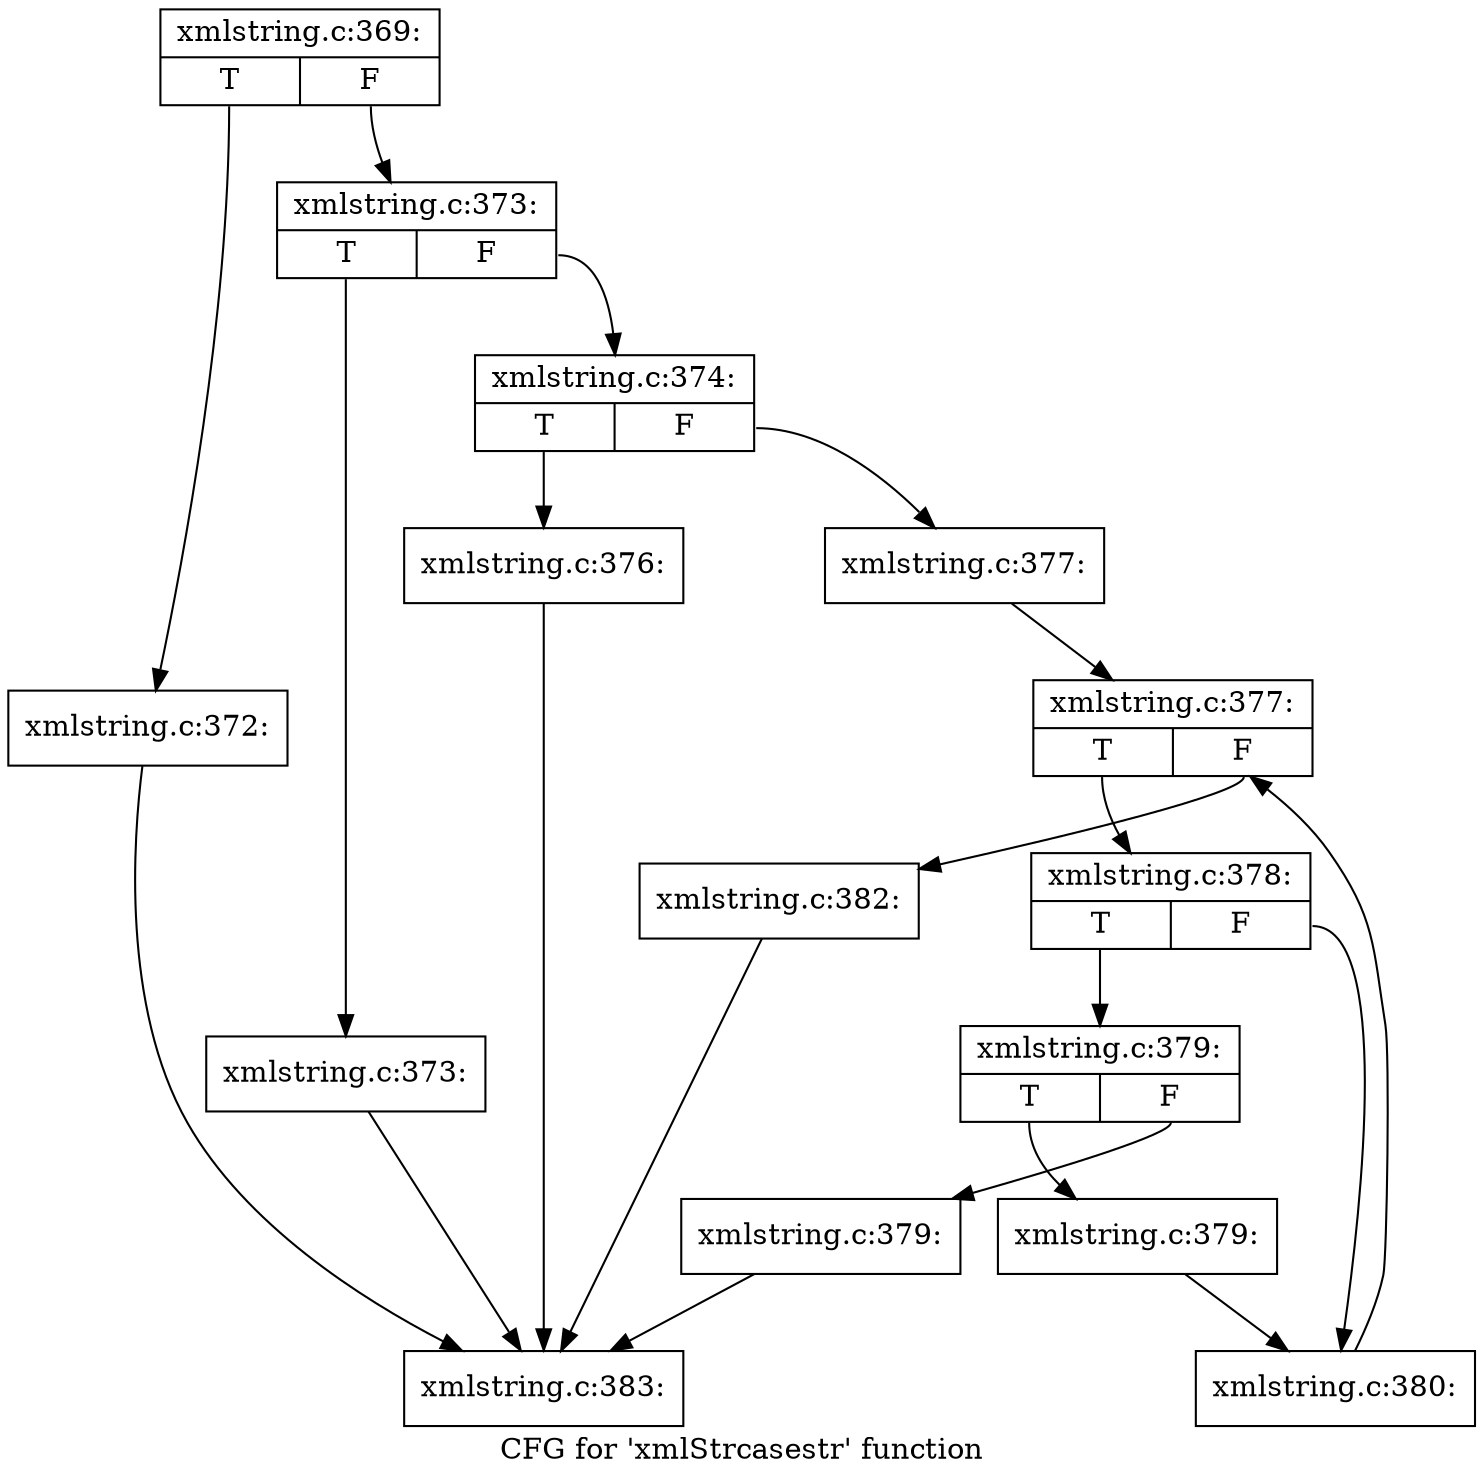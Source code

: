 digraph "CFG for 'xmlStrcasestr' function" {
	label="CFG for 'xmlStrcasestr' function";

	Node0x38d9270 [shape=record,label="{xmlstring.c:369:|{<s0>T|<s1>F}}"];
	Node0x38d9270:s0 -> Node0x38d9220;
	Node0x38d9270:s1 -> Node0x38dce00;
	Node0x38d9220 [shape=record,label="{xmlstring.c:372:}"];
	Node0x38d9220 -> Node0x38d93a0;
	Node0x38dce00 [shape=record,label="{xmlstring.c:373:|{<s0>T|<s1>F}}"];
	Node0x38dce00:s0 -> Node0x38dd200;
	Node0x38dce00:s1 -> Node0x38dd250;
	Node0x38dd200 [shape=record,label="{xmlstring.c:373:}"];
	Node0x38dd200 -> Node0x38d93a0;
	Node0x38dd250 [shape=record,label="{xmlstring.c:374:|{<s0>T|<s1>F}}"];
	Node0x38dd250:s0 -> Node0x38dd8e0;
	Node0x38dd250:s1 -> Node0x38dd930;
	Node0x38dd8e0 [shape=record,label="{xmlstring.c:376:}"];
	Node0x38dd8e0 -> Node0x38d93a0;
	Node0x38dd930 [shape=record,label="{xmlstring.c:377:}"];
	Node0x38dd930 -> Node0x38dddb0;
	Node0x38dddb0 [shape=record,label="{xmlstring.c:377:|{<s0>T|<s1>F}}"];
	Node0x38dddb0:s0 -> Node0x38de260;
	Node0x38dddb0:s1 -> Node0x38ddfd0;
	Node0x38de260 [shape=record,label="{xmlstring.c:378:|{<s0>T|<s1>F}}"];
	Node0x38de260:s0 -> Node0x38de450;
	Node0x38de260:s1 -> Node0x38de4a0;
	Node0x38de450 [shape=record,label="{xmlstring.c:379:|{<s0>T|<s1>F}}"];
	Node0x38de450:s0 -> Node0x38decc0;
	Node0x38de450:s1 -> Node0x38dec70;
	Node0x38dec70 [shape=record,label="{xmlstring.c:379:}"];
	Node0x38dec70 -> Node0x38d93a0;
	Node0x38decc0 [shape=record,label="{xmlstring.c:379:}"];
	Node0x38decc0 -> Node0x38de4a0;
	Node0x38de4a0 [shape=record,label="{xmlstring.c:380:}"];
	Node0x38de4a0 -> Node0x38dddb0;
	Node0x38ddfd0 [shape=record,label="{xmlstring.c:382:}"];
	Node0x38ddfd0 -> Node0x38d93a0;
	Node0x38d93a0 [shape=record,label="{xmlstring.c:383:}"];
}

